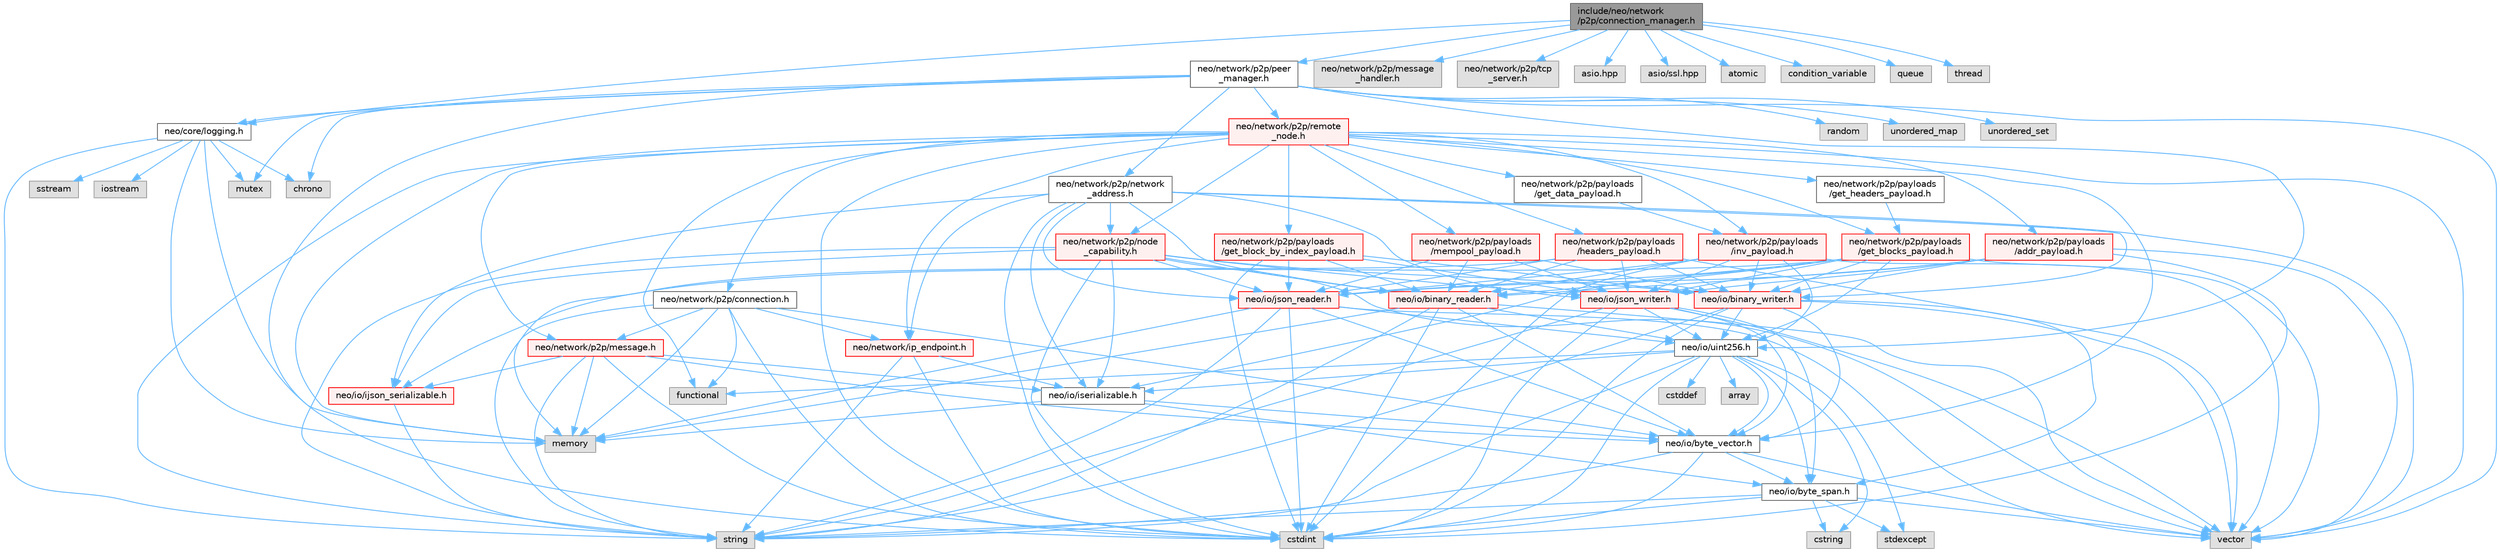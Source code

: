 digraph "include/neo/network/p2p/connection_manager.h"
{
 // LATEX_PDF_SIZE
  bgcolor="transparent";
  edge [fontname=Helvetica,fontsize=10,labelfontname=Helvetica,labelfontsize=10];
  node [fontname=Helvetica,fontsize=10,shape=box,height=0.2,width=0.4];
  Node1 [id="Node000001",label="include/neo/network\l/p2p/connection_manager.h",height=0.2,width=0.4,color="gray40", fillcolor="grey60", style="filled", fontcolor="black",tooltip=" "];
  Node1 -> Node2 [id="edge1_Node000001_Node000002",color="steelblue1",style="solid",tooltip=" "];
  Node2 [id="Node000002",label="neo/core/logging.h",height=0.2,width=0.4,color="grey40", fillcolor="white", style="filled",URL="$core_2logging_8h.html",tooltip=" "];
  Node2 -> Node3 [id="edge2_Node000002_Node000003",color="steelblue1",style="solid",tooltip=" "];
  Node3 [id="Node000003",label="chrono",height=0.2,width=0.4,color="grey60", fillcolor="#E0E0E0", style="filled",tooltip=" "];
  Node2 -> Node4 [id="edge3_Node000002_Node000004",color="steelblue1",style="solid",tooltip=" "];
  Node4 [id="Node000004",label="cstdint",height=0.2,width=0.4,color="grey60", fillcolor="#E0E0E0", style="filled",tooltip=" "];
  Node2 -> Node5 [id="edge4_Node000002_Node000005",color="steelblue1",style="solid",tooltip=" "];
  Node5 [id="Node000005",label="memory",height=0.2,width=0.4,color="grey60", fillcolor="#E0E0E0", style="filled",tooltip=" "];
  Node2 -> Node6 [id="edge5_Node000002_Node000006",color="steelblue1",style="solid",tooltip=" "];
  Node6 [id="Node000006",label="sstream",height=0.2,width=0.4,color="grey60", fillcolor="#E0E0E0", style="filled",tooltip=" "];
  Node2 -> Node7 [id="edge6_Node000002_Node000007",color="steelblue1",style="solid",tooltip=" "];
  Node7 [id="Node000007",label="string",height=0.2,width=0.4,color="grey60", fillcolor="#E0E0E0", style="filled",tooltip=" "];
  Node2 -> Node8 [id="edge7_Node000002_Node000008",color="steelblue1",style="solid",tooltip=" "];
  Node8 [id="Node000008",label="iostream",height=0.2,width=0.4,color="grey60", fillcolor="#E0E0E0", style="filled",tooltip=" "];
  Node2 -> Node9 [id="edge8_Node000002_Node000009",color="steelblue1",style="solid",tooltip=" "];
  Node9 [id="Node000009",label="mutex",height=0.2,width=0.4,color="grey60", fillcolor="#E0E0E0", style="filled",tooltip=" "];
  Node1 -> Node10 [id="edge9_Node000001_Node000010",color="steelblue1",style="solid",tooltip=" "];
  Node10 [id="Node000010",label="neo/network/p2p/message\l_handler.h",height=0.2,width=0.4,color="grey60", fillcolor="#E0E0E0", style="filled",tooltip=" "];
  Node1 -> Node11 [id="edge10_Node000001_Node000011",color="steelblue1",style="solid",tooltip=" "];
  Node11 [id="Node000011",label="neo/network/p2p/peer\l_manager.h",height=0.2,width=0.4,color="grey40", fillcolor="white", style="filled",URL="$peer__manager_8h.html",tooltip=" "];
  Node11 -> Node2 [id="edge11_Node000011_Node000002",color="steelblue1",style="solid",tooltip=" "];
  Node11 -> Node12 [id="edge12_Node000011_Node000012",color="steelblue1",style="solid",tooltip=" "];
  Node12 [id="Node000012",label="neo/io/uint256.h",height=0.2,width=0.4,color="grey40", fillcolor="white", style="filled",URL="$uint256_8h.html",tooltip=" "];
  Node12 -> Node13 [id="edge13_Node000012_Node000013",color="steelblue1",style="solid",tooltip=" "];
  Node13 [id="Node000013",label="neo/io/byte_span.h",height=0.2,width=0.4,color="grey40", fillcolor="white", style="filled",URL="$io_2byte__span_8h.html",tooltip=" "];
  Node13 -> Node4 [id="edge14_Node000013_Node000004",color="steelblue1",style="solid",tooltip=" "];
  Node13 -> Node14 [id="edge15_Node000013_Node000014",color="steelblue1",style="solid",tooltip=" "];
  Node14 [id="Node000014",label="cstring",height=0.2,width=0.4,color="grey60", fillcolor="#E0E0E0", style="filled",tooltip=" "];
  Node13 -> Node15 [id="edge16_Node000013_Node000015",color="steelblue1",style="solid",tooltip=" "];
  Node15 [id="Node000015",label="stdexcept",height=0.2,width=0.4,color="grey60", fillcolor="#E0E0E0", style="filled",tooltip=" "];
  Node13 -> Node7 [id="edge17_Node000013_Node000007",color="steelblue1",style="solid",tooltip=" "];
  Node13 -> Node16 [id="edge18_Node000013_Node000016",color="steelblue1",style="solid",tooltip=" "];
  Node16 [id="Node000016",label="vector",height=0.2,width=0.4,color="grey60", fillcolor="#E0E0E0", style="filled",tooltip=" "];
  Node12 -> Node17 [id="edge19_Node000012_Node000017",color="steelblue1",style="solid",tooltip=" "];
  Node17 [id="Node000017",label="neo/io/byte_vector.h",height=0.2,width=0.4,color="grey40", fillcolor="white", style="filled",URL="$io_2byte__vector_8h.html",tooltip=" "];
  Node17 -> Node13 [id="edge20_Node000017_Node000013",color="steelblue1",style="solid",tooltip=" "];
  Node17 -> Node4 [id="edge21_Node000017_Node000004",color="steelblue1",style="solid",tooltip=" "];
  Node17 -> Node7 [id="edge22_Node000017_Node000007",color="steelblue1",style="solid",tooltip=" "];
  Node17 -> Node16 [id="edge23_Node000017_Node000016",color="steelblue1",style="solid",tooltip=" "];
  Node12 -> Node18 [id="edge24_Node000012_Node000018",color="steelblue1",style="solid",tooltip=" "];
  Node18 [id="Node000018",label="neo/io/iserializable.h",height=0.2,width=0.4,color="grey40", fillcolor="white", style="filled",URL="$iserializable_8h.html",tooltip=" "];
  Node18 -> Node13 [id="edge25_Node000018_Node000013",color="steelblue1",style="solid",tooltip=" "];
  Node18 -> Node17 [id="edge26_Node000018_Node000017",color="steelblue1",style="solid",tooltip=" "];
  Node18 -> Node5 [id="edge27_Node000018_Node000005",color="steelblue1",style="solid",tooltip=" "];
  Node12 -> Node19 [id="edge28_Node000012_Node000019",color="steelblue1",style="solid",tooltip=" "];
  Node19 [id="Node000019",label="array",height=0.2,width=0.4,color="grey60", fillcolor="#E0E0E0", style="filled",tooltip=" "];
  Node12 -> Node20 [id="edge29_Node000012_Node000020",color="steelblue1",style="solid",tooltip=" "];
  Node20 [id="Node000020",label="cstddef",height=0.2,width=0.4,color="grey60", fillcolor="#E0E0E0", style="filled",tooltip=" "];
  Node12 -> Node4 [id="edge30_Node000012_Node000004",color="steelblue1",style="solid",tooltip=" "];
  Node12 -> Node14 [id="edge31_Node000012_Node000014",color="steelblue1",style="solid",tooltip=" "];
  Node12 -> Node21 [id="edge32_Node000012_Node000021",color="steelblue1",style="solid",tooltip=" "];
  Node21 [id="Node000021",label="functional",height=0.2,width=0.4,color="grey60", fillcolor="#E0E0E0", style="filled",tooltip=" "];
  Node12 -> Node15 [id="edge33_Node000012_Node000015",color="steelblue1",style="solid",tooltip=" "];
  Node12 -> Node7 [id="edge34_Node000012_Node000007",color="steelblue1",style="solid",tooltip=" "];
  Node11 -> Node22 [id="edge35_Node000011_Node000022",color="steelblue1",style="solid",tooltip=" "];
  Node22 [id="Node000022",label="neo/network/p2p/network\l_address.h",height=0.2,width=0.4,color="grey40", fillcolor="white", style="filled",URL="$p2p_2network__address_8h.html",tooltip=" "];
  Node22 -> Node23 [id="edge36_Node000022_Node000023",color="steelblue1",style="solid",tooltip=" "];
  Node23 [id="Node000023",label="neo/io/binary_reader.h",height=0.2,width=0.4,color="red", fillcolor="#FFF0F0", style="filled",URL="$binary__reader_8h.html",tooltip=" "];
  Node23 -> Node17 [id="edge37_Node000023_Node000017",color="steelblue1",style="solid",tooltip=" "];
  Node23 -> Node12 [id="edge38_Node000023_Node000012",color="steelblue1",style="solid",tooltip=" "];
  Node23 -> Node4 [id="edge39_Node000023_Node000004",color="steelblue1",style="solid",tooltip=" "];
  Node23 -> Node5 [id="edge40_Node000023_Node000005",color="steelblue1",style="solid",tooltip=" "];
  Node23 -> Node7 [id="edge41_Node000023_Node000007",color="steelblue1",style="solid",tooltip=" "];
  Node23 -> Node16 [id="edge42_Node000023_Node000016",color="steelblue1",style="solid",tooltip=" "];
  Node22 -> Node29 [id="edge43_Node000022_Node000029",color="steelblue1",style="solid",tooltip=" "];
  Node29 [id="Node000029",label="neo/io/binary_writer.h",height=0.2,width=0.4,color="red", fillcolor="#FFF0F0", style="filled",URL="$binary__writer_8h.html",tooltip=" "];
  Node29 -> Node13 [id="edge44_Node000029_Node000013",color="steelblue1",style="solid",tooltip=" "];
  Node29 -> Node17 [id="edge45_Node000029_Node000017",color="steelblue1",style="solid",tooltip=" "];
  Node29 -> Node12 [id="edge46_Node000029_Node000012",color="steelblue1",style="solid",tooltip=" "];
  Node29 -> Node4 [id="edge47_Node000029_Node000004",color="steelblue1",style="solid",tooltip=" "];
  Node29 -> Node7 [id="edge48_Node000029_Node000007",color="steelblue1",style="solid",tooltip=" "];
  Node29 -> Node16 [id="edge49_Node000029_Node000016",color="steelblue1",style="solid",tooltip=" "];
  Node22 -> Node31 [id="edge50_Node000022_Node000031",color="steelblue1",style="solid",tooltip=" "];
  Node31 [id="Node000031",label="neo/io/ijson_serializable.h",height=0.2,width=0.4,color="red", fillcolor="#FFF0F0", style="filled",URL="$ijson__serializable_8h.html",tooltip=" "];
  Node31 -> Node7 [id="edge51_Node000031_Node000007",color="steelblue1",style="solid",tooltip=" "];
  Node22 -> Node18 [id="edge52_Node000022_Node000018",color="steelblue1",style="solid",tooltip=" "];
  Node22 -> Node55 [id="edge53_Node000022_Node000055",color="steelblue1",style="solid",tooltip=" "];
  Node55 [id="Node000055",label="neo/io/json_reader.h",height=0.2,width=0.4,color="red", fillcolor="#FFF0F0", style="filled",URL="$json__reader_8h.html",tooltip=" "];
  Node55 -> Node17 [id="edge54_Node000055_Node000017",color="steelblue1",style="solid",tooltip=" "];
  Node55 -> Node12 [id="edge55_Node000055_Node000012",color="steelblue1",style="solid",tooltip=" "];
  Node55 -> Node4 [id="edge56_Node000055_Node000004",color="steelblue1",style="solid",tooltip=" "];
  Node55 -> Node5 [id="edge57_Node000055_Node000005",color="steelblue1",style="solid",tooltip=" "];
  Node55 -> Node7 [id="edge58_Node000055_Node000007",color="steelblue1",style="solid",tooltip=" "];
  Node55 -> Node16 [id="edge59_Node000055_Node000016",color="steelblue1",style="solid",tooltip=" "];
  Node22 -> Node57 [id="edge60_Node000022_Node000057",color="steelblue1",style="solid",tooltip=" "];
  Node57 [id="Node000057",label="neo/io/json_writer.h",height=0.2,width=0.4,color="red", fillcolor="#FFF0F0", style="filled",URL="$json__writer_8h.html",tooltip=" "];
  Node57 -> Node13 [id="edge61_Node000057_Node000013",color="steelblue1",style="solid",tooltip=" "];
  Node57 -> Node17 [id="edge62_Node000057_Node000017",color="steelblue1",style="solid",tooltip=" "];
  Node57 -> Node12 [id="edge63_Node000057_Node000012",color="steelblue1",style="solid",tooltip=" "];
  Node57 -> Node4 [id="edge64_Node000057_Node000004",color="steelblue1",style="solid",tooltip=" "];
  Node57 -> Node7 [id="edge65_Node000057_Node000007",color="steelblue1",style="solid",tooltip=" "];
  Node57 -> Node16 [id="edge66_Node000057_Node000016",color="steelblue1",style="solid",tooltip=" "];
  Node22 -> Node58 [id="edge67_Node000022_Node000058",color="steelblue1",style="solid",tooltip=" "];
  Node58 [id="Node000058",label="neo/network/ip_endpoint.h",height=0.2,width=0.4,color="red", fillcolor="#FFF0F0", style="filled",URL="$ip__endpoint_8h.html",tooltip=" "];
  Node58 -> Node18 [id="edge68_Node000058_Node000018",color="steelblue1",style="solid",tooltip=" "];
  Node58 -> Node4 [id="edge69_Node000058_Node000004",color="steelblue1",style="solid",tooltip=" "];
  Node58 -> Node7 [id="edge70_Node000058_Node000007",color="steelblue1",style="solid",tooltip=" "];
  Node22 -> Node60 [id="edge71_Node000022_Node000060",color="steelblue1",style="solid",tooltip=" "];
  Node60 [id="Node000060",label="neo/network/p2p/node\l_capability.h",height=0.2,width=0.4,color="red", fillcolor="#FFF0F0", style="filled",URL="$node__capability_8h.html",tooltip=" "];
  Node60 -> Node23 [id="edge72_Node000060_Node000023",color="steelblue1",style="solid",tooltip=" "];
  Node60 -> Node29 [id="edge73_Node000060_Node000029",color="steelblue1",style="solid",tooltip=" "];
  Node60 -> Node31 [id="edge74_Node000060_Node000031",color="steelblue1",style="solid",tooltip=" "];
  Node60 -> Node18 [id="edge75_Node000060_Node000018",color="steelblue1",style="solid",tooltip=" "];
  Node60 -> Node55 [id="edge76_Node000060_Node000055",color="steelblue1",style="solid",tooltip=" "];
  Node60 -> Node57 [id="edge77_Node000060_Node000057",color="steelblue1",style="solid",tooltip=" "];
  Node60 -> Node4 [id="edge78_Node000060_Node000004",color="steelblue1",style="solid",tooltip=" "];
  Node60 -> Node7 [id="edge79_Node000060_Node000007",color="steelblue1",style="solid",tooltip=" "];
  Node60 -> Node16 [id="edge80_Node000060_Node000016",color="steelblue1",style="solid",tooltip=" "];
  Node22 -> Node4 [id="edge81_Node000022_Node000004",color="steelblue1",style="solid",tooltip=" "];
  Node22 -> Node16 [id="edge82_Node000022_Node000016",color="steelblue1",style="solid",tooltip=" "];
  Node11 -> Node62 [id="edge83_Node000011_Node000062",color="steelblue1",style="solid",tooltip=" "];
  Node62 [id="Node000062",label="neo/network/p2p/remote\l_node.h",height=0.2,width=0.4,color="red", fillcolor="#FFF0F0", style="filled",URL="$remote__node_8h.html",tooltip=" "];
  Node62 -> Node17 [id="edge84_Node000062_Node000017",color="steelblue1",style="solid",tooltip=" "];
  Node62 -> Node58 [id="edge85_Node000062_Node000058",color="steelblue1",style="solid",tooltip=" "];
  Node62 -> Node63 [id="edge86_Node000062_Node000063",color="steelblue1",style="solid",tooltip=" "];
  Node63 [id="Node000063",label="neo/network/p2p/connection.h",height=0.2,width=0.4,color="grey40", fillcolor="white", style="filled",URL="$connection_8h.html",tooltip=" "];
  Node63 -> Node17 [id="edge87_Node000063_Node000017",color="steelblue1",style="solid",tooltip=" "];
  Node63 -> Node58 [id="edge88_Node000063_Node000058",color="steelblue1",style="solid",tooltip=" "];
  Node63 -> Node64 [id="edge89_Node000063_Node000064",color="steelblue1",style="solid",tooltip=" "];
  Node64 [id="Node000064",label="neo/network/p2p/message.h",height=0.2,width=0.4,color="red", fillcolor="#FFF0F0", style="filled",URL="$message_8h.html",tooltip=" "];
  Node64 -> Node17 [id="edge90_Node000064_Node000017",color="steelblue1",style="solid",tooltip=" "];
  Node64 -> Node31 [id="edge91_Node000064_Node000031",color="steelblue1",style="solid",tooltip=" "];
  Node64 -> Node18 [id="edge92_Node000064_Node000018",color="steelblue1",style="solid",tooltip=" "];
  Node64 -> Node4 [id="edge93_Node000064_Node000004",color="steelblue1",style="solid",tooltip=" "];
  Node64 -> Node5 [id="edge94_Node000064_Node000005",color="steelblue1",style="solid",tooltip=" "];
  Node64 -> Node7 [id="edge95_Node000064_Node000007",color="steelblue1",style="solid",tooltip=" "];
  Node63 -> Node4 [id="edge96_Node000063_Node000004",color="steelblue1",style="solid",tooltip=" "];
  Node63 -> Node21 [id="edge97_Node000063_Node000021",color="steelblue1",style="solid",tooltip=" "];
  Node63 -> Node5 [id="edge98_Node000063_Node000005",color="steelblue1",style="solid",tooltip=" "];
  Node63 -> Node7 [id="edge99_Node000063_Node000007",color="steelblue1",style="solid",tooltip=" "];
  Node62 -> Node64 [id="edge100_Node000062_Node000064",color="steelblue1",style="solid",tooltip=" "];
  Node62 -> Node60 [id="edge101_Node000062_Node000060",color="steelblue1",style="solid",tooltip=" "];
  Node62 -> Node67 [id="edge102_Node000062_Node000067",color="steelblue1",style="solid",tooltip=" "];
  Node67 [id="Node000067",label="neo/network/p2p/payloads\l/addr_payload.h",height=0.2,width=0.4,color="red", fillcolor="#FFF0F0", style="filled",URL="$addr__payload_8h.html",tooltip=" "];
  Node67 -> Node23 [id="edge103_Node000067_Node000023",color="steelblue1",style="solid",tooltip=" "];
  Node67 -> Node29 [id="edge104_Node000067_Node000029",color="steelblue1",style="solid",tooltip=" "];
  Node67 -> Node55 [id="edge105_Node000067_Node000055",color="steelblue1",style="solid",tooltip=" "];
  Node67 -> Node57 [id="edge106_Node000067_Node000057",color="steelblue1",style="solid",tooltip=" "];
  Node67 -> Node4 [id="edge107_Node000067_Node000004",color="steelblue1",style="solid",tooltip=" "];
  Node67 -> Node16 [id="edge108_Node000067_Node000016",color="steelblue1",style="solid",tooltip=" "];
  Node62 -> Node70 [id="edge109_Node000062_Node000070",color="steelblue1",style="solid",tooltip=" "];
  Node70 [id="Node000070",label="neo/network/p2p/payloads\l/get_block_by_index_payload.h",height=0.2,width=0.4,color="red", fillcolor="#FFF0F0", style="filled",URL="$get__block__by__index__payload_8h.html",tooltip=" "];
  Node70 -> Node23 [id="edge110_Node000070_Node000023",color="steelblue1",style="solid",tooltip=" "];
  Node70 -> Node29 [id="edge111_Node000070_Node000029",color="steelblue1",style="solid",tooltip=" "];
  Node70 -> Node55 [id="edge112_Node000070_Node000055",color="steelblue1",style="solid",tooltip=" "];
  Node70 -> Node57 [id="edge113_Node000070_Node000057",color="steelblue1",style="solid",tooltip=" "];
  Node70 -> Node4 [id="edge114_Node000070_Node000004",color="steelblue1",style="solid",tooltip=" "];
  Node62 -> Node71 [id="edge115_Node000062_Node000071",color="steelblue1",style="solid",tooltip=" "];
  Node71 [id="Node000071",label="neo/network/p2p/payloads\l/get_blocks_payload.h",height=0.2,width=0.4,color="red", fillcolor="#FFF0F0", style="filled",URL="$get__blocks__payload_8h.html",tooltip=" "];
  Node71 -> Node23 [id="edge116_Node000071_Node000023",color="steelblue1",style="solid",tooltip=" "];
  Node71 -> Node29 [id="edge117_Node000071_Node000029",color="steelblue1",style="solid",tooltip=" "];
  Node71 -> Node31 [id="edge118_Node000071_Node000031",color="steelblue1",style="solid",tooltip=" "];
  Node71 -> Node18 [id="edge119_Node000071_Node000018",color="steelblue1",style="solid",tooltip=" "];
  Node71 -> Node55 [id="edge120_Node000071_Node000055",color="steelblue1",style="solid",tooltip=" "];
  Node71 -> Node57 [id="edge121_Node000071_Node000057",color="steelblue1",style="solid",tooltip=" "];
  Node71 -> Node12 [id="edge122_Node000071_Node000012",color="steelblue1",style="solid",tooltip=" "];
  Node71 -> Node16 [id="edge123_Node000071_Node000016",color="steelblue1",style="solid",tooltip=" "];
  Node62 -> Node72 [id="edge124_Node000062_Node000072",color="steelblue1",style="solid",tooltip=" "];
  Node72 [id="Node000072",label="neo/network/p2p/payloads\l/get_data_payload.h",height=0.2,width=0.4,color="grey40", fillcolor="white", style="filled",URL="$get__data__payload_8h.html",tooltip=" "];
  Node72 -> Node73 [id="edge125_Node000072_Node000073",color="steelblue1",style="solid",tooltip=" "];
  Node73 [id="Node000073",label="neo/network/p2p/payloads\l/inv_payload.h",height=0.2,width=0.4,color="red", fillcolor="#FFF0F0", style="filled",URL="$inv__payload_8h.html",tooltip=" "];
  Node73 -> Node23 [id="edge126_Node000073_Node000023",color="steelblue1",style="solid",tooltip=" "];
  Node73 -> Node29 [id="edge127_Node000073_Node000029",color="steelblue1",style="solid",tooltip=" "];
  Node73 -> Node55 [id="edge128_Node000073_Node000055",color="steelblue1",style="solid",tooltip=" "];
  Node73 -> Node57 [id="edge129_Node000073_Node000057",color="steelblue1",style="solid",tooltip=" "];
  Node73 -> Node12 [id="edge130_Node000073_Node000012",color="steelblue1",style="solid",tooltip=" "];
  Node73 -> Node4 [id="edge131_Node000073_Node000004",color="steelblue1",style="solid",tooltip=" "];
  Node73 -> Node16 [id="edge132_Node000073_Node000016",color="steelblue1",style="solid",tooltip=" "];
  Node62 -> Node76 [id="edge133_Node000062_Node000076",color="steelblue1",style="solid",tooltip=" "];
  Node76 [id="Node000076",label="neo/network/p2p/payloads\l/get_headers_payload.h",height=0.2,width=0.4,color="grey40", fillcolor="white", style="filled",URL="$get__headers__payload_8h.html",tooltip=" "];
  Node76 -> Node71 [id="edge134_Node000076_Node000071",color="steelblue1",style="solid",tooltip=" "];
  Node62 -> Node77 [id="edge135_Node000062_Node000077",color="steelblue1",style="solid",tooltip=" "];
  Node77 [id="Node000077",label="neo/network/p2p/payloads\l/headers_payload.h",height=0.2,width=0.4,color="red", fillcolor="#FFF0F0", style="filled",URL="$headers__payload_8h.html",tooltip=" "];
  Node77 -> Node23 [id="edge136_Node000077_Node000023",color="steelblue1",style="solid",tooltip=" "];
  Node77 -> Node29 [id="edge137_Node000077_Node000029",color="steelblue1",style="solid",tooltip=" "];
  Node77 -> Node55 [id="edge138_Node000077_Node000055",color="steelblue1",style="solid",tooltip=" "];
  Node77 -> Node57 [id="edge139_Node000077_Node000057",color="steelblue1",style="solid",tooltip=" "];
  Node77 -> Node5 [id="edge140_Node000077_Node000005",color="steelblue1",style="solid",tooltip=" "];
  Node77 -> Node16 [id="edge141_Node000077_Node000016",color="steelblue1",style="solid",tooltip=" "];
  Node62 -> Node73 [id="edge142_Node000062_Node000073",color="steelblue1",style="solid",tooltip=" "];
  Node62 -> Node80 [id="edge143_Node000062_Node000080",color="steelblue1",style="solid",tooltip=" "];
  Node80 [id="Node000080",label="neo/network/p2p/payloads\l/mempool_payload.h",height=0.2,width=0.4,color="red", fillcolor="#FFF0F0", style="filled",URL="$mempool__payload_8h.html",tooltip=" "];
  Node80 -> Node23 [id="edge144_Node000080_Node000023",color="steelblue1",style="solid",tooltip=" "];
  Node80 -> Node29 [id="edge145_Node000080_Node000029",color="steelblue1",style="solid",tooltip=" "];
  Node80 -> Node55 [id="edge146_Node000080_Node000055",color="steelblue1",style="solid",tooltip=" "];
  Node80 -> Node57 [id="edge147_Node000080_Node000057",color="steelblue1",style="solid",tooltip=" "];
  Node62 -> Node4 [id="edge148_Node000062_Node000004",color="steelblue1",style="solid",tooltip=" "];
  Node62 -> Node21 [id="edge149_Node000062_Node000021",color="steelblue1",style="solid",tooltip=" "];
  Node62 -> Node5 [id="edge150_Node000062_Node000005",color="steelblue1",style="solid",tooltip=" "];
  Node62 -> Node7 [id="edge151_Node000062_Node000007",color="steelblue1",style="solid",tooltip=" "];
  Node62 -> Node16 [id="edge152_Node000062_Node000016",color="steelblue1",style="solid",tooltip=" "];
  Node11 -> Node3 [id="edge153_Node000011_Node000003",color="steelblue1",style="solid",tooltip=" "];
  Node11 -> Node5 [id="edge154_Node000011_Node000005",color="steelblue1",style="solid",tooltip=" "];
  Node11 -> Node9 [id="edge155_Node000011_Node000009",color="steelblue1",style="solid",tooltip=" "];
  Node11 -> Node84 [id="edge156_Node000011_Node000084",color="steelblue1",style="solid",tooltip=" "];
  Node84 [id="Node000084",label="random",height=0.2,width=0.4,color="grey60", fillcolor="#E0E0E0", style="filled",tooltip=" "];
  Node11 -> Node42 [id="edge157_Node000011_Node000042",color="steelblue1",style="solid",tooltip=" "];
  Node42 [id="Node000042",label="unordered_map",height=0.2,width=0.4,color="grey60", fillcolor="#E0E0E0", style="filled",tooltip=" "];
  Node11 -> Node85 [id="edge158_Node000011_Node000085",color="steelblue1",style="solid",tooltip=" "];
  Node85 [id="Node000085",label="unordered_set",height=0.2,width=0.4,color="grey60", fillcolor="#E0E0E0", style="filled",tooltip=" "];
  Node11 -> Node16 [id="edge159_Node000011_Node000016",color="steelblue1",style="solid",tooltip=" "];
  Node1 -> Node86 [id="edge160_Node000001_Node000086",color="steelblue1",style="solid",tooltip=" "];
  Node86 [id="Node000086",label="neo/network/p2p/tcp\l_server.h",height=0.2,width=0.4,color="grey60", fillcolor="#E0E0E0", style="filled",tooltip=" "];
  Node1 -> Node87 [id="edge161_Node000001_Node000087",color="steelblue1",style="solid",tooltip=" "];
  Node87 [id="Node000087",label="asio.hpp",height=0.2,width=0.4,color="grey60", fillcolor="#E0E0E0", style="filled",tooltip=" "];
  Node1 -> Node88 [id="edge162_Node000001_Node000088",color="steelblue1",style="solid",tooltip=" "];
  Node88 [id="Node000088",label="asio/ssl.hpp",height=0.2,width=0.4,color="grey60", fillcolor="#E0E0E0", style="filled",tooltip=" "];
  Node1 -> Node89 [id="edge163_Node000001_Node000089",color="steelblue1",style="solid",tooltip=" "];
  Node89 [id="Node000089",label="atomic",height=0.2,width=0.4,color="grey60", fillcolor="#E0E0E0", style="filled",tooltip=" "];
  Node1 -> Node90 [id="edge164_Node000001_Node000090",color="steelblue1",style="solid",tooltip=" "];
  Node90 [id="Node000090",label="condition_variable",height=0.2,width=0.4,color="grey60", fillcolor="#E0E0E0", style="filled",tooltip=" "];
  Node1 -> Node91 [id="edge165_Node000001_Node000091",color="steelblue1",style="solid",tooltip=" "];
  Node91 [id="Node000091",label="queue",height=0.2,width=0.4,color="grey60", fillcolor="#E0E0E0", style="filled",tooltip=" "];
  Node1 -> Node92 [id="edge166_Node000001_Node000092",color="steelblue1",style="solid",tooltip=" "];
  Node92 [id="Node000092",label="thread",height=0.2,width=0.4,color="grey60", fillcolor="#E0E0E0", style="filled",tooltip=" "];
}
